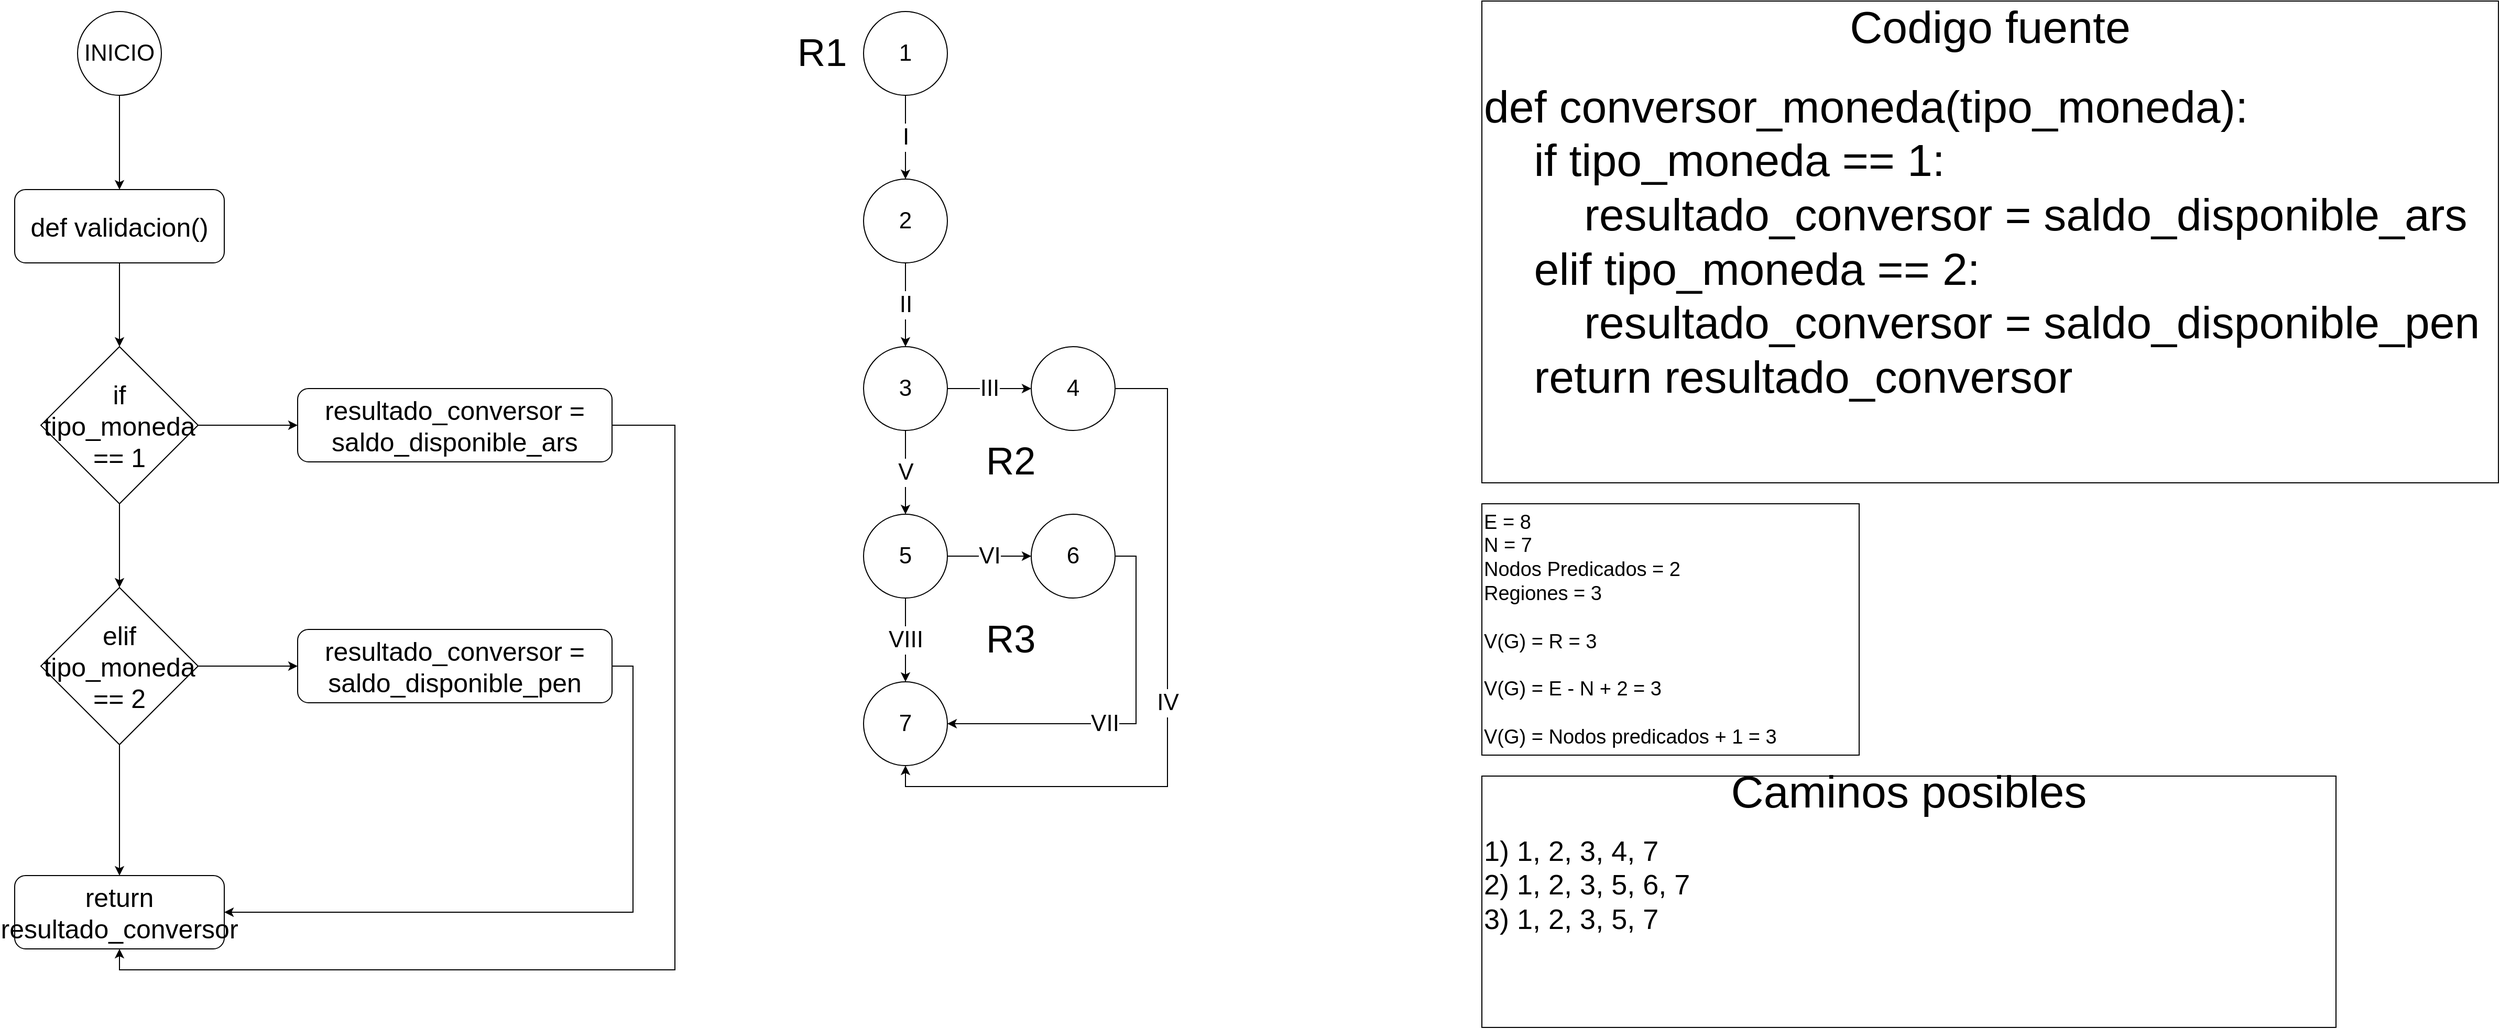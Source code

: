 <mxfile version="19.0.3" type="device"><diagram id="i1rXCitypoRPTTLhDLK9" name="Página-1"><mxGraphModel dx="5374" dy="3012" grid="1" gridSize="10" guides="1" tooltips="1" connect="1" arrows="1" fold="1" page="1" pageScale="1" pageWidth="827" pageHeight="1169" math="0" shadow="0"><root><mxCell id="0"/><mxCell id="1" parent="0"/><mxCell id="M32bqmqRtwKSQ8rhaWtx-1" value="&lt;div style=&quot;font-size: 43px;&quot;&gt;def conversor_moneda(tipo_moneda):&lt;/div&gt;&lt;div style=&quot;font-size: 43px;&quot;&gt;&amp;nbsp; &amp;nbsp; if tipo_moneda == 1:&lt;/div&gt;&lt;div style=&quot;font-size: 43px;&quot;&gt;&amp;nbsp; &amp;nbsp; &amp;nbsp; &amp;nbsp; resultado_conversor = saldo_disponible_ars&lt;/div&gt;&lt;div style=&quot;font-size: 43px;&quot;&gt;&amp;nbsp; &amp;nbsp; elif tipo_moneda == 2:&lt;/div&gt;&lt;div style=&quot;font-size: 43px;&quot;&gt;&amp;nbsp; &amp;nbsp; &amp;nbsp; &amp;nbsp; resultado_conversor = saldo_disponible_pen&lt;/div&gt;&lt;div style=&quot;font-size: 43px;&quot;&gt;&amp;nbsp; &amp;nbsp; return resultado_conversor&lt;/div&gt;" style="rounded=0;whiteSpace=wrap;html=1;align=left;fontSize=43;" parent="1" vertex="1"><mxGeometry x="-640" y="-310" width="970" height="460" as="geometry"/></mxCell><mxCell id="M32bqmqRtwKSQ8rhaWtx-2" value="Codigo fuente" style="text;html=1;strokeColor=none;fillColor=none;align=center;verticalAlign=middle;whiteSpace=wrap;rounded=0;fontSize=43;" parent="1" vertex="1"><mxGeometry x="-315" y="-310" width="320" height="50" as="geometry"/></mxCell><mxCell id="M32bqmqRtwKSQ8rhaWtx-3" value="E = 8&lt;br&gt;N = 7&lt;br&gt;Nodos Predicados = 2&lt;br&gt;Regiones = 3&lt;br&gt;&lt;br&gt;V(G) = R = 3&lt;br&gt;&lt;br&gt;V(G) = E - N + 2 = 3&lt;br&gt;&lt;br&gt;V(G) = Nodos predicados + 1 = 3" style="rounded=0;whiteSpace=wrap;html=1;align=left;fontSize=19;" parent="1" vertex="1"><mxGeometry x="-640" y="170" width="360" height="240" as="geometry"/></mxCell><mxCell id="M32bqmqRtwKSQ8rhaWtx-4" value="&lt;div style=&quot;font-size: 27px;&quot;&gt;1) 1, 2, 3, 4, 7&lt;/div&gt;&lt;div style=&quot;font-size: 27px;&quot;&gt;2) 1, 2, 3, 5, 6, 7&lt;/div&gt;&lt;div style=&quot;font-size: 27px;&quot;&gt;3) 1, 2, 3, 5, 7&lt;/div&gt;&amp;nbsp;" style="rounded=0;whiteSpace=wrap;html=1;align=left;fontSize=27;" parent="1" vertex="1"><mxGeometry x="-640" y="430" width="815" height="240" as="geometry"/></mxCell><mxCell id="M32bqmqRtwKSQ8rhaWtx-5" value="Caminos posibles" style="text;html=1;strokeColor=none;fillColor=none;align=center;verticalAlign=middle;whiteSpace=wrap;rounded=0;fontSize=43;" parent="1" vertex="1"><mxGeometry x="-438.75" y="430" width="412.5" height="30" as="geometry"/></mxCell><mxCell id="aW-ZB5CYSxWucPvLrhOu-4" value="I" style="edgeStyle=orthogonalEdgeStyle;rounded=0;orthogonalLoop=1;jettySize=auto;html=1;fontSize=22;" edge="1" parent="1" source="aW-ZB5CYSxWucPvLrhOu-1" target="aW-ZB5CYSxWucPvLrhOu-3"><mxGeometry relative="1" as="geometry"/></mxCell><mxCell id="aW-ZB5CYSxWucPvLrhOu-1" value="1" style="ellipse;whiteSpace=wrap;html=1;aspect=fixed;fontSize=22;" vertex="1" parent="1"><mxGeometry x="-1230" y="-300" width="80" height="80" as="geometry"/></mxCell><mxCell id="aW-ZB5CYSxWucPvLrhOu-6" value="II" style="edgeStyle=orthogonalEdgeStyle;rounded=0;orthogonalLoop=1;jettySize=auto;html=1;fontSize=22;" edge="1" parent="1" source="aW-ZB5CYSxWucPvLrhOu-3" target="aW-ZB5CYSxWucPvLrhOu-5"><mxGeometry relative="1" as="geometry"/></mxCell><mxCell id="aW-ZB5CYSxWucPvLrhOu-3" value="2" style="ellipse;whiteSpace=wrap;html=1;aspect=fixed;fontSize=22;" vertex="1" parent="1"><mxGeometry x="-1230" y="-140" width="80" height="80" as="geometry"/></mxCell><mxCell id="aW-ZB5CYSxWucPvLrhOu-8" value="III" style="edgeStyle=orthogonalEdgeStyle;rounded=0;orthogonalLoop=1;jettySize=auto;html=1;fontSize=22;" edge="1" parent="1" source="aW-ZB5CYSxWucPvLrhOu-5" target="aW-ZB5CYSxWucPvLrhOu-7"><mxGeometry relative="1" as="geometry"/></mxCell><mxCell id="aW-ZB5CYSxWucPvLrhOu-10" value="V" style="edgeStyle=orthogonalEdgeStyle;rounded=0;orthogonalLoop=1;jettySize=auto;html=1;fontSize=22;" edge="1" parent="1" source="aW-ZB5CYSxWucPvLrhOu-5" target="aW-ZB5CYSxWucPvLrhOu-9"><mxGeometry relative="1" as="geometry"/></mxCell><mxCell id="aW-ZB5CYSxWucPvLrhOu-5" value="3" style="ellipse;whiteSpace=wrap;html=1;aspect=fixed;fontSize=22;" vertex="1" parent="1"><mxGeometry x="-1230" y="20" width="80" height="80" as="geometry"/></mxCell><mxCell id="aW-ZB5CYSxWucPvLrhOu-19" value="IV" style="edgeStyle=orthogonalEdgeStyle;rounded=0;orthogonalLoop=1;jettySize=auto;html=1;exitX=1;exitY=0.5;exitDx=0;exitDy=0;entryX=0.5;entryY=1;entryDx=0;entryDy=0;fontSize=22;" edge="1" parent="1" source="aW-ZB5CYSxWucPvLrhOu-7" target="aW-ZB5CYSxWucPvLrhOu-13"><mxGeometry relative="1" as="geometry"><Array as="points"><mxPoint x="-940" y="60"/><mxPoint x="-940" y="440"/><mxPoint x="-1190" y="440"/></Array></mxGeometry></mxCell><mxCell id="aW-ZB5CYSxWucPvLrhOu-7" value="4" style="ellipse;whiteSpace=wrap;html=1;aspect=fixed;fontSize=22;" vertex="1" parent="1"><mxGeometry x="-1070" y="20" width="80" height="80" as="geometry"/></mxCell><mxCell id="aW-ZB5CYSxWucPvLrhOu-12" value="VI" style="edgeStyle=orthogonalEdgeStyle;rounded=0;orthogonalLoop=1;jettySize=auto;html=1;fontSize=22;" edge="1" parent="1" source="aW-ZB5CYSxWucPvLrhOu-9" target="aW-ZB5CYSxWucPvLrhOu-11"><mxGeometry relative="1" as="geometry"/></mxCell><mxCell id="aW-ZB5CYSxWucPvLrhOu-14" value="VIII" style="edgeStyle=orthogonalEdgeStyle;rounded=0;orthogonalLoop=1;jettySize=auto;html=1;fontSize=22;" edge="1" parent="1" source="aW-ZB5CYSxWucPvLrhOu-9" target="aW-ZB5CYSxWucPvLrhOu-13"><mxGeometry relative="1" as="geometry"/></mxCell><mxCell id="aW-ZB5CYSxWucPvLrhOu-9" value="5" style="ellipse;whiteSpace=wrap;html=1;aspect=fixed;fontSize=22;" vertex="1" parent="1"><mxGeometry x="-1230" y="180" width="80" height="80" as="geometry"/></mxCell><mxCell id="aW-ZB5CYSxWucPvLrhOu-18" value="VII" style="edgeStyle=orthogonalEdgeStyle;rounded=0;orthogonalLoop=1;jettySize=auto;html=1;exitX=1;exitY=0.5;exitDx=0;exitDy=0;entryX=1;entryY=0.5;entryDx=0;entryDy=0;fontSize=22;" edge="1" parent="1" source="aW-ZB5CYSxWucPvLrhOu-11" target="aW-ZB5CYSxWucPvLrhOu-13"><mxGeometry x="0.167" relative="1" as="geometry"><mxPoint as="offset"/></mxGeometry></mxCell><mxCell id="aW-ZB5CYSxWucPvLrhOu-11" value="6" style="ellipse;whiteSpace=wrap;html=1;aspect=fixed;fontSize=22;" vertex="1" parent="1"><mxGeometry x="-1070" y="180" width="80" height="80" as="geometry"/></mxCell><mxCell id="aW-ZB5CYSxWucPvLrhOu-13" value="7" style="ellipse;whiteSpace=wrap;html=1;aspect=fixed;fontSize=22;" vertex="1" parent="1"><mxGeometry x="-1230" y="340" width="80" height="80" as="geometry"/></mxCell><mxCell id="aW-ZB5CYSxWucPvLrhOu-20" value="&lt;font style=&quot;font-size: 37px;&quot;&gt;R1&lt;/font&gt;" style="text;html=1;align=center;verticalAlign=middle;resizable=0;points=[];autosize=1;strokeColor=none;fillColor=none;fontSize=23;" vertex="1" parent="1"><mxGeometry x="-1300" y="-280" width="60" height="40" as="geometry"/></mxCell><mxCell id="aW-ZB5CYSxWucPvLrhOu-21" value="&lt;font style=&quot;font-size: 37px;&quot;&gt;R3&lt;/font&gt;" style="text;html=1;align=center;verticalAlign=middle;resizable=0;points=[];autosize=1;strokeColor=none;fillColor=none;fontSize=23;" vertex="1" parent="1"><mxGeometry x="-1120" y="280" width="60" height="40" as="geometry"/></mxCell><mxCell id="aW-ZB5CYSxWucPvLrhOu-22" value="&lt;font style=&quot;font-size: 37px;&quot;&gt;R2&lt;/font&gt;" style="text;html=1;align=center;verticalAlign=middle;resizable=0;points=[];autosize=1;strokeColor=none;fillColor=none;fontSize=23;" vertex="1" parent="1"><mxGeometry x="-1120" y="110" width="60" height="40" as="geometry"/></mxCell><mxCell id="aW-ZB5CYSxWucPvLrhOu-26" value="" style="edgeStyle=orthogonalEdgeStyle;rounded=0;orthogonalLoop=1;jettySize=auto;html=1;fontSize=22;" edge="1" parent="1" source="aW-ZB5CYSxWucPvLrhOu-23"><mxGeometry relative="1" as="geometry"><mxPoint x="-1940" y="-130" as="targetPoint"/></mxGeometry></mxCell><mxCell id="aW-ZB5CYSxWucPvLrhOu-23" value="INICIO" style="ellipse;whiteSpace=wrap;html=1;aspect=fixed;fontSize=22;" vertex="1" parent="1"><mxGeometry x="-1980" y="-300" width="80" height="80" as="geometry"/></mxCell><mxCell id="aW-ZB5CYSxWucPvLrhOu-28" value="" style="edgeStyle=orthogonalEdgeStyle;rounded=0;orthogonalLoop=1;jettySize=auto;html=1;fontSize=22;" edge="1" parent="1" source="aW-ZB5CYSxWucPvLrhOu-24"><mxGeometry relative="1" as="geometry"><mxPoint x="-1940" y="20" as="targetPoint"/></mxGeometry></mxCell><mxCell id="aW-ZB5CYSxWucPvLrhOu-24" value="def validacion()" style="rounded=1;whiteSpace=wrap;html=1;fontSize=25;" vertex="1" parent="1"><mxGeometry x="-2040" y="-130" width="200" height="70" as="geometry"/></mxCell><mxCell id="aW-ZB5CYSxWucPvLrhOu-31" value="" style="edgeStyle=orthogonalEdgeStyle;rounded=0;orthogonalLoop=1;jettySize=auto;html=1;fontSize=22;" edge="1" parent="1" source="aW-ZB5CYSxWucPvLrhOu-29"><mxGeometry relative="1" as="geometry"><mxPoint x="-1770" y="95" as="targetPoint"/></mxGeometry></mxCell><mxCell id="aW-ZB5CYSxWucPvLrhOu-34" value="" style="edgeStyle=orthogonalEdgeStyle;rounded=0;orthogonalLoop=1;jettySize=auto;html=1;fontSize=22;" edge="1" parent="1" source="aW-ZB5CYSxWucPvLrhOu-29" target="aW-ZB5CYSxWucPvLrhOu-33"><mxGeometry relative="1" as="geometry"/></mxCell><mxCell id="aW-ZB5CYSxWucPvLrhOu-29" value="if tipo_moneda == 1" style="rhombus;whiteSpace=wrap;html=1;fontSize=25;" vertex="1" parent="1"><mxGeometry x="-2015" y="20" width="150" height="150" as="geometry"/></mxCell><mxCell id="aW-ZB5CYSxWucPvLrhOu-42" style="edgeStyle=orthogonalEdgeStyle;rounded=0;orthogonalLoop=1;jettySize=auto;html=1;exitX=1;exitY=0.5;exitDx=0;exitDy=0;entryX=0.5;entryY=1;entryDx=0;entryDy=0;fontSize=22;" edge="1" parent="1" source="aW-ZB5CYSxWucPvLrhOu-32" target="aW-ZB5CYSxWucPvLrhOu-40"><mxGeometry relative="1" as="geometry"><Array as="points"><mxPoint x="-1410" y="95"/><mxPoint x="-1410" y="615"/><mxPoint x="-1940" y="615"/></Array></mxGeometry></mxCell><mxCell id="aW-ZB5CYSxWucPvLrhOu-32" value="resultado_conversor = saldo_disponible_ars" style="rounded=1;whiteSpace=wrap;html=1;fontSize=25;" vertex="1" parent="1"><mxGeometry x="-1770" y="60" width="300" height="70" as="geometry"/></mxCell><mxCell id="aW-ZB5CYSxWucPvLrhOu-36" value="" style="edgeStyle=orthogonalEdgeStyle;rounded=0;orthogonalLoop=1;jettySize=auto;html=1;fontSize=22;" edge="1" parent="1" source="aW-ZB5CYSxWucPvLrhOu-33"><mxGeometry relative="1" as="geometry"><mxPoint x="-1770" y="325" as="targetPoint"/></mxGeometry></mxCell><mxCell id="aW-ZB5CYSxWucPvLrhOu-39" value="" style="edgeStyle=orthogonalEdgeStyle;rounded=0;orthogonalLoop=1;jettySize=auto;html=1;fontSize=22;" edge="1" parent="1" source="aW-ZB5CYSxWucPvLrhOu-33"><mxGeometry relative="1" as="geometry"><mxPoint x="-1940" y="525" as="targetPoint"/></mxGeometry></mxCell><mxCell id="aW-ZB5CYSxWucPvLrhOu-33" value="elif tipo_moneda == 2" style="rhombus;whiteSpace=wrap;html=1;fontSize=25;" vertex="1" parent="1"><mxGeometry x="-2015" y="250" width="150" height="150" as="geometry"/></mxCell><mxCell id="aW-ZB5CYSxWucPvLrhOu-41" style="edgeStyle=orthogonalEdgeStyle;rounded=0;orthogonalLoop=1;jettySize=auto;html=1;exitX=1;exitY=0.5;exitDx=0;exitDy=0;entryX=1;entryY=0.5;entryDx=0;entryDy=0;fontSize=22;" edge="1" parent="1" source="aW-ZB5CYSxWucPvLrhOu-37" target="aW-ZB5CYSxWucPvLrhOu-40"><mxGeometry relative="1" as="geometry"/></mxCell><mxCell id="aW-ZB5CYSxWucPvLrhOu-37" value="resultado_conversor = saldo_disponible_pen" style="rounded=1;whiteSpace=wrap;html=1;fontSize=25;" vertex="1" parent="1"><mxGeometry x="-1770" y="290" width="300" height="70" as="geometry"/></mxCell><mxCell id="aW-ZB5CYSxWucPvLrhOu-40" value="return resultado_conversor" style="rounded=1;whiteSpace=wrap;html=1;fontSize=25;" vertex="1" parent="1"><mxGeometry x="-2040" y="525" width="200" height="70" as="geometry"/></mxCell></root></mxGraphModel></diagram></mxfile>